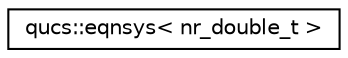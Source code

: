 digraph G
{
  edge [fontname="Helvetica",fontsize="10",labelfontname="Helvetica",labelfontsize="10"];
  node [fontname="Helvetica",fontsize="10",shape=record];
  rankdir="LR";
  Node1 [label="qucs::eqnsys\< nr_double_t \>",height=0.2,width=0.4,color="black", fillcolor="white", style="filled",URL="$classqucs_1_1eqnsys.html"];
}
